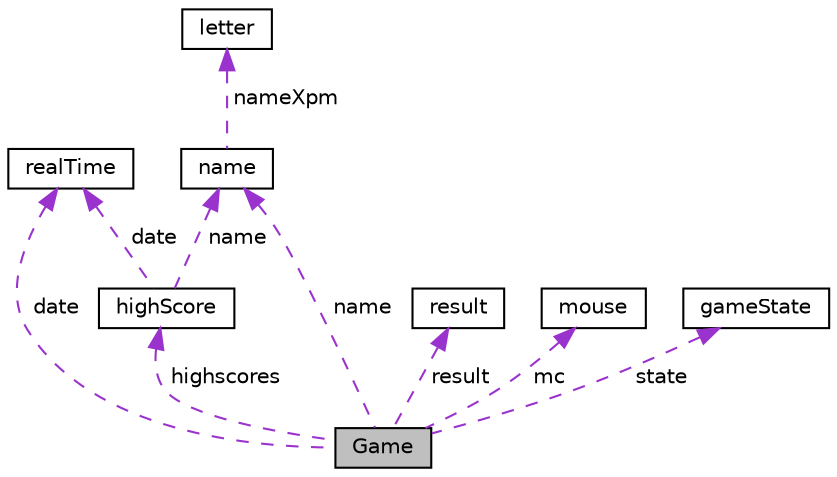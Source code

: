 digraph "Game"
{
 // LATEX_PDF_SIZE
  edge [fontname="Helvetica",fontsize="10",labelfontname="Helvetica",labelfontsize="10"];
  node [fontname="Helvetica",fontsize="10",shape=record];
  Node1 [label="Game",height=0.2,width=0.4,color="black", fillcolor="grey75", style="filled", fontcolor="black",tooltip="Mouse event enumeration for the actual state."];
  Node2 -> Node1 [dir="back",color="darkorchid3",fontsize="10",style="dashed",label=" name" ,fontname="Helvetica"];
  Node2 [label="name",height=0.2,width=0.4,color="black", fillcolor="white", style="filled",URL="$structname.html",tooltip="Struct that stores the name of a player."];
  Node3 -> Node2 [dir="back",color="darkorchid3",fontsize="10",style="dashed",label=" nameXpm" ,fontname="Helvetica"];
  Node3 [label="letter",height=0.2,width=0.4,color="black", fillcolor="white", style="filled",URL="$structletter.html",tooltip="Information about a letter - scancode, char, lower or upper case, sprite and xpm image."];
  Node4 -> Node1 [dir="back",color="darkorchid3",fontsize="10",style="dashed",label=" result" ,fontname="Helvetica"];
  Node4 [label="result",height=0.2,width=0.4,color="black", fillcolor="white", style="filled",URL="$structresult.html",tooltip="Indicates the result of a game."];
  Node5 -> Node1 [dir="back",color="darkorchid3",fontsize="10",style="dashed",label=" date" ,fontname="Helvetica"];
  Node5 [label="realTime",height=0.2,width=0.4,color="black", fillcolor="white", style="filled",URL="$structreal_time.html",tooltip=" "];
  Node6 -> Node1 [dir="back",color="darkorchid3",fontsize="10",style="dashed",label=" mc" ,fontname="Helvetica"];
  Node6 [label="mouse",height=0.2,width=0.4,color="black", fillcolor="white", style="filled",URL="$structmouse.html",tooltip="Mouse left button state and position."];
  Node7 -> Node1 [dir="back",color="darkorchid3",fontsize="10",style="dashed",label=" highscores" ,fontname="Helvetica"];
  Node7 [label="highScore",height=0.2,width=0.4,color="black", fillcolor="white", style="filled",URL="$structhigh_score.html",tooltip="Struct that stores the information about a highscore."];
  Node2 -> Node7 [dir="back",color="darkorchid3",fontsize="10",style="dashed",label=" name" ,fontname="Helvetica"];
  Node5 -> Node7 [dir="back",color="darkorchid3",fontsize="10",style="dashed",label=" date" ,fontname="Helvetica"];
  Node8 -> Node1 [dir="back",color="darkorchid3",fontsize="10",style="dashed",label=" state" ,fontname="Helvetica"];
  Node8 [label="gameState",height=0.2,width=0.4,color="black", fillcolor="white", style="filled",URL="$structgame_state.html",tooltip="The state of the game."];
}
